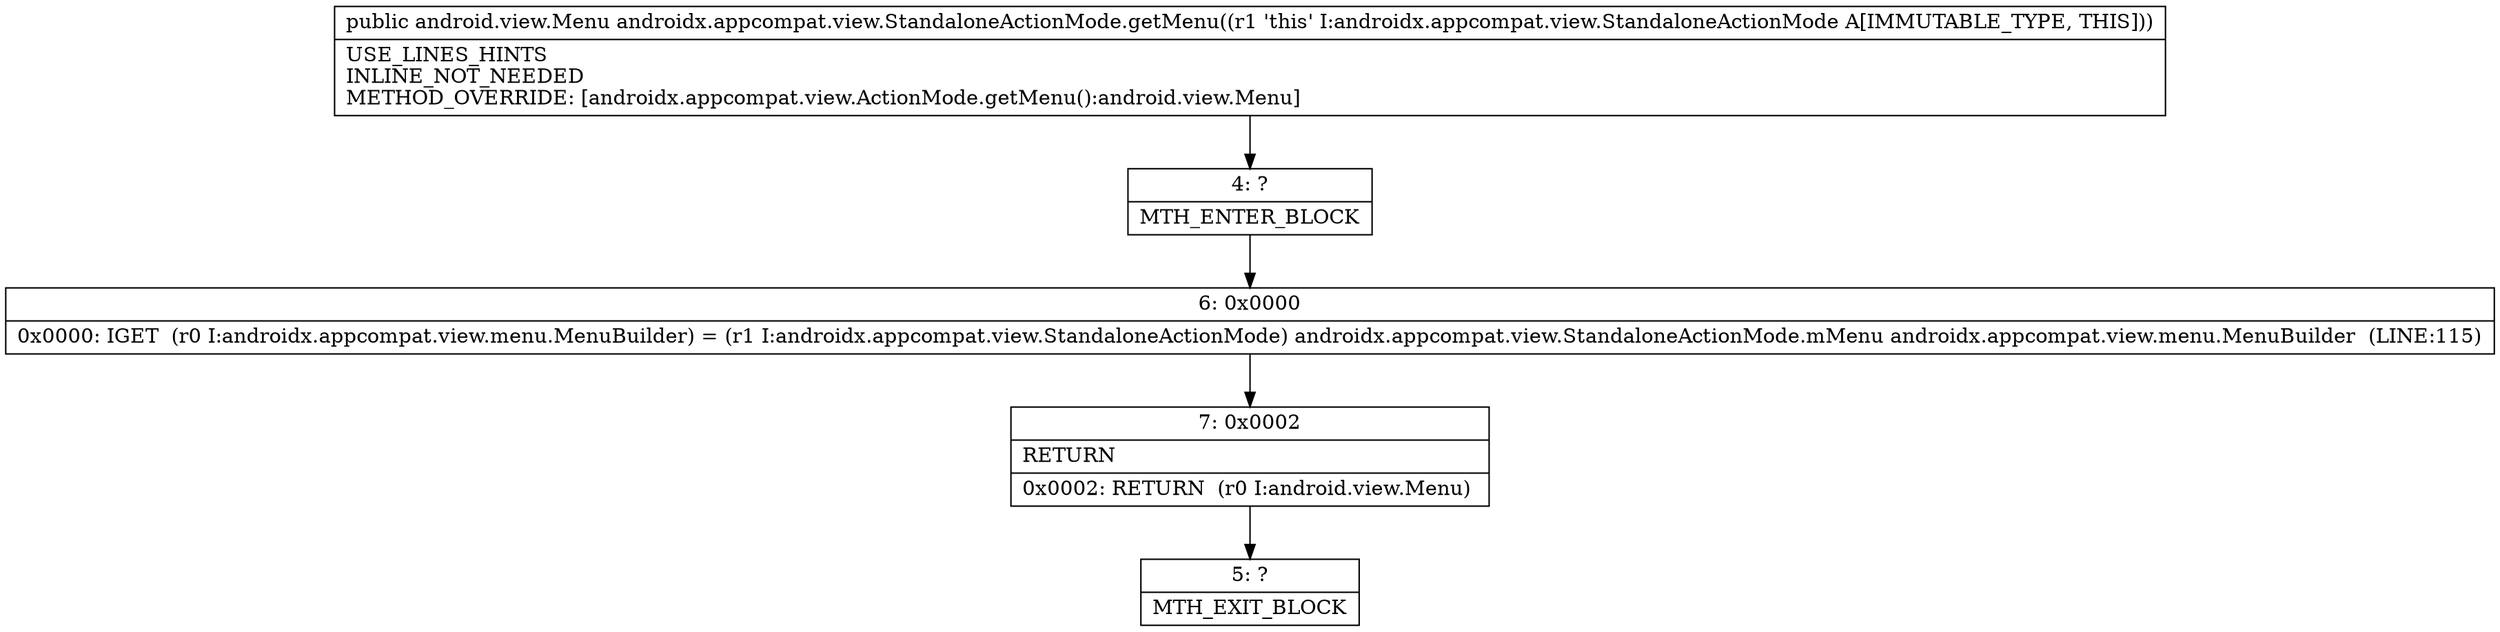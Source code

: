 digraph "CFG forandroidx.appcompat.view.StandaloneActionMode.getMenu()Landroid\/view\/Menu;" {
Node_4 [shape=record,label="{4\:\ ?|MTH_ENTER_BLOCK\l}"];
Node_6 [shape=record,label="{6\:\ 0x0000|0x0000: IGET  (r0 I:androidx.appcompat.view.menu.MenuBuilder) = (r1 I:androidx.appcompat.view.StandaloneActionMode) androidx.appcompat.view.StandaloneActionMode.mMenu androidx.appcompat.view.menu.MenuBuilder  (LINE:115)\l}"];
Node_7 [shape=record,label="{7\:\ 0x0002|RETURN\l|0x0002: RETURN  (r0 I:android.view.Menu) \l}"];
Node_5 [shape=record,label="{5\:\ ?|MTH_EXIT_BLOCK\l}"];
MethodNode[shape=record,label="{public android.view.Menu androidx.appcompat.view.StandaloneActionMode.getMenu((r1 'this' I:androidx.appcompat.view.StandaloneActionMode A[IMMUTABLE_TYPE, THIS]))  | USE_LINES_HINTS\lINLINE_NOT_NEEDED\lMETHOD_OVERRIDE: [androidx.appcompat.view.ActionMode.getMenu():android.view.Menu]\l}"];
MethodNode -> Node_4;Node_4 -> Node_6;
Node_6 -> Node_7;
Node_7 -> Node_5;
}

